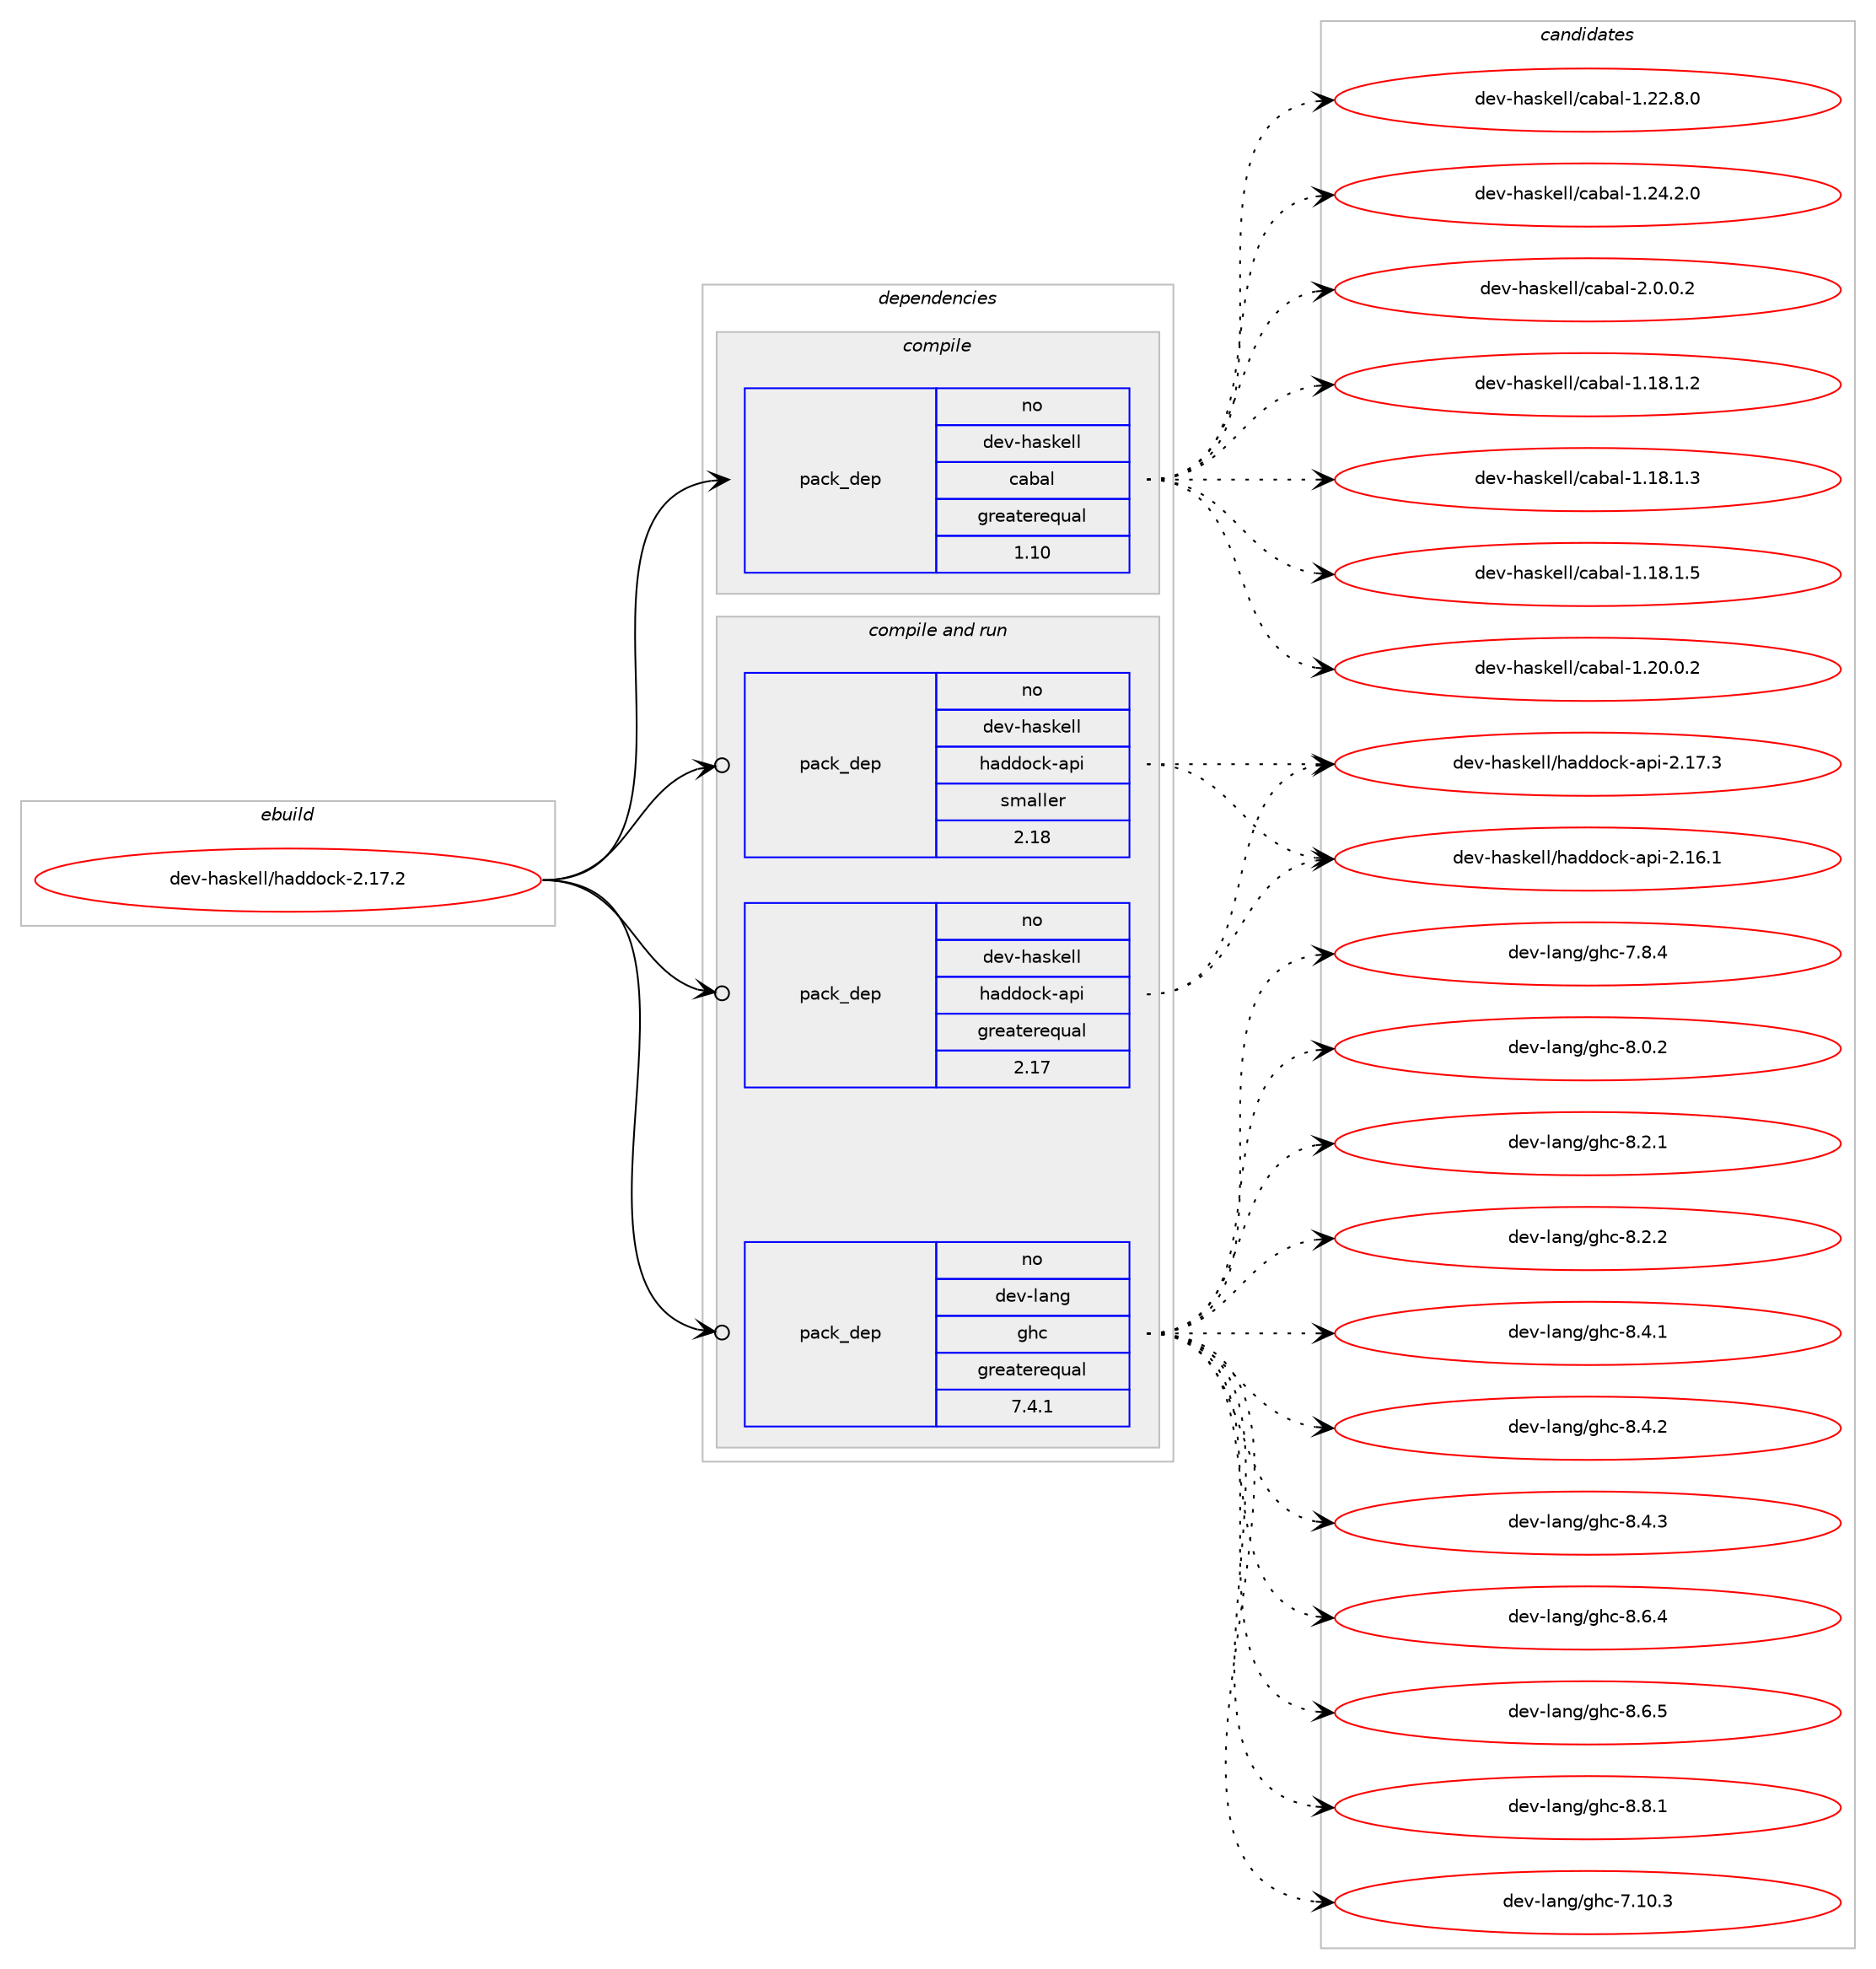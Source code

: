 digraph prolog {

# *************
# Graph options
# *************

newrank=true;
concentrate=true;
compound=true;
graph [rankdir=LR,fontname=Helvetica,fontsize=10,ranksep=1.5];#, ranksep=2.5, nodesep=0.2];
edge  [arrowhead=vee];
node  [fontname=Helvetica,fontsize=10];

# **********
# The ebuild
# **********

subgraph cluster_leftcol {
color=gray;
rank=same;
label=<<i>ebuild</i>>;
id [label="dev-haskell/haddock-2.17.2", color=red, width=4, href="../dev-haskell/haddock-2.17.2.svg"];
}

# ****************
# The dependencies
# ****************

subgraph cluster_midcol {
color=gray;
label=<<i>dependencies</i>>;
subgraph cluster_compile {
fillcolor="#eeeeee";
style=filled;
label=<<i>compile</i>>;
subgraph pack397456 {
dependency533603 [label=<<TABLE BORDER="0" CELLBORDER="1" CELLSPACING="0" CELLPADDING="4" WIDTH="220"><TR><TD ROWSPAN="6" CELLPADDING="30">pack_dep</TD></TR><TR><TD WIDTH="110">no</TD></TR><TR><TD>dev-haskell</TD></TR><TR><TD>cabal</TD></TR><TR><TD>greaterequal</TD></TR><TR><TD>1.10</TD></TR></TABLE>>, shape=none, color=blue];
}
id:e -> dependency533603:w [weight=20,style="solid",arrowhead="vee"];
}
subgraph cluster_compileandrun {
fillcolor="#eeeeee";
style=filled;
label=<<i>compile and run</i>>;
subgraph pack397457 {
dependency533604 [label=<<TABLE BORDER="0" CELLBORDER="1" CELLSPACING="0" CELLPADDING="4" WIDTH="220"><TR><TD ROWSPAN="6" CELLPADDING="30">pack_dep</TD></TR><TR><TD WIDTH="110">no</TD></TR><TR><TD>dev-haskell</TD></TR><TR><TD>haddock-api</TD></TR><TR><TD>greaterequal</TD></TR><TR><TD>2.17</TD></TR></TABLE>>, shape=none, color=blue];
}
id:e -> dependency533604:w [weight=20,style="solid",arrowhead="odotvee"];
subgraph pack397458 {
dependency533605 [label=<<TABLE BORDER="0" CELLBORDER="1" CELLSPACING="0" CELLPADDING="4" WIDTH="220"><TR><TD ROWSPAN="6" CELLPADDING="30">pack_dep</TD></TR><TR><TD WIDTH="110">no</TD></TR><TR><TD>dev-haskell</TD></TR><TR><TD>haddock-api</TD></TR><TR><TD>smaller</TD></TR><TR><TD>2.18</TD></TR></TABLE>>, shape=none, color=blue];
}
id:e -> dependency533605:w [weight=20,style="solid",arrowhead="odotvee"];
subgraph pack397459 {
dependency533606 [label=<<TABLE BORDER="0" CELLBORDER="1" CELLSPACING="0" CELLPADDING="4" WIDTH="220"><TR><TD ROWSPAN="6" CELLPADDING="30">pack_dep</TD></TR><TR><TD WIDTH="110">no</TD></TR><TR><TD>dev-lang</TD></TR><TR><TD>ghc</TD></TR><TR><TD>greaterequal</TD></TR><TR><TD>7.4.1</TD></TR></TABLE>>, shape=none, color=blue];
}
id:e -> dependency533606:w [weight=20,style="solid",arrowhead="odotvee"];
}
subgraph cluster_run {
fillcolor="#eeeeee";
style=filled;
label=<<i>run</i>>;
}
}

# **************
# The candidates
# **************

subgraph cluster_choices {
rank=same;
color=gray;
label=<<i>candidates</i>>;

subgraph choice397456 {
color=black;
nodesep=1;
choice10010111845104971151071011081084799979897108454946495646494650 [label="dev-haskell/cabal-1.18.1.2", color=red, width=4,href="../dev-haskell/cabal-1.18.1.2.svg"];
choice10010111845104971151071011081084799979897108454946495646494651 [label="dev-haskell/cabal-1.18.1.3", color=red, width=4,href="../dev-haskell/cabal-1.18.1.3.svg"];
choice10010111845104971151071011081084799979897108454946495646494653 [label="dev-haskell/cabal-1.18.1.5", color=red, width=4,href="../dev-haskell/cabal-1.18.1.5.svg"];
choice10010111845104971151071011081084799979897108454946504846484650 [label="dev-haskell/cabal-1.20.0.2", color=red, width=4,href="../dev-haskell/cabal-1.20.0.2.svg"];
choice10010111845104971151071011081084799979897108454946505046564648 [label="dev-haskell/cabal-1.22.8.0", color=red, width=4,href="../dev-haskell/cabal-1.22.8.0.svg"];
choice10010111845104971151071011081084799979897108454946505246504648 [label="dev-haskell/cabal-1.24.2.0", color=red, width=4,href="../dev-haskell/cabal-1.24.2.0.svg"];
choice100101118451049711510710110810847999798971084550464846484650 [label="dev-haskell/cabal-2.0.0.2", color=red, width=4,href="../dev-haskell/cabal-2.0.0.2.svg"];
dependency533603:e -> choice10010111845104971151071011081084799979897108454946495646494650:w [style=dotted,weight="100"];
dependency533603:e -> choice10010111845104971151071011081084799979897108454946495646494651:w [style=dotted,weight="100"];
dependency533603:e -> choice10010111845104971151071011081084799979897108454946495646494653:w [style=dotted,weight="100"];
dependency533603:e -> choice10010111845104971151071011081084799979897108454946504846484650:w [style=dotted,weight="100"];
dependency533603:e -> choice10010111845104971151071011081084799979897108454946505046564648:w [style=dotted,weight="100"];
dependency533603:e -> choice10010111845104971151071011081084799979897108454946505246504648:w [style=dotted,weight="100"];
dependency533603:e -> choice100101118451049711510710110810847999798971084550464846484650:w [style=dotted,weight="100"];
}
subgraph choice397457 {
color=black;
nodesep=1;
choice1001011184510497115107101108108471049710010011199107459711210545504649544649 [label="dev-haskell/haddock-api-2.16.1", color=red, width=4,href="../dev-haskell/haddock-api-2.16.1.svg"];
choice1001011184510497115107101108108471049710010011199107459711210545504649554651 [label="dev-haskell/haddock-api-2.17.3", color=red, width=4,href="../dev-haskell/haddock-api-2.17.3.svg"];
dependency533604:e -> choice1001011184510497115107101108108471049710010011199107459711210545504649544649:w [style=dotted,weight="100"];
dependency533604:e -> choice1001011184510497115107101108108471049710010011199107459711210545504649554651:w [style=dotted,weight="100"];
}
subgraph choice397458 {
color=black;
nodesep=1;
choice1001011184510497115107101108108471049710010011199107459711210545504649544649 [label="dev-haskell/haddock-api-2.16.1", color=red, width=4,href="../dev-haskell/haddock-api-2.16.1.svg"];
choice1001011184510497115107101108108471049710010011199107459711210545504649554651 [label="dev-haskell/haddock-api-2.17.3", color=red, width=4,href="../dev-haskell/haddock-api-2.17.3.svg"];
dependency533605:e -> choice1001011184510497115107101108108471049710010011199107459711210545504649544649:w [style=dotted,weight="100"];
dependency533605:e -> choice1001011184510497115107101108108471049710010011199107459711210545504649554651:w [style=dotted,weight="100"];
}
subgraph choice397459 {
color=black;
nodesep=1;
choice1001011184510897110103471031049945554649484651 [label="dev-lang/ghc-7.10.3", color=red, width=4,href="../dev-lang/ghc-7.10.3.svg"];
choice10010111845108971101034710310499455546564652 [label="dev-lang/ghc-7.8.4", color=red, width=4,href="../dev-lang/ghc-7.8.4.svg"];
choice10010111845108971101034710310499455646484650 [label="dev-lang/ghc-8.0.2", color=red, width=4,href="../dev-lang/ghc-8.0.2.svg"];
choice10010111845108971101034710310499455646504649 [label="dev-lang/ghc-8.2.1", color=red, width=4,href="../dev-lang/ghc-8.2.1.svg"];
choice10010111845108971101034710310499455646504650 [label="dev-lang/ghc-8.2.2", color=red, width=4,href="../dev-lang/ghc-8.2.2.svg"];
choice10010111845108971101034710310499455646524649 [label="dev-lang/ghc-8.4.1", color=red, width=4,href="../dev-lang/ghc-8.4.1.svg"];
choice10010111845108971101034710310499455646524650 [label="dev-lang/ghc-8.4.2", color=red, width=4,href="../dev-lang/ghc-8.4.2.svg"];
choice10010111845108971101034710310499455646524651 [label="dev-lang/ghc-8.4.3", color=red, width=4,href="../dev-lang/ghc-8.4.3.svg"];
choice10010111845108971101034710310499455646544652 [label="dev-lang/ghc-8.6.4", color=red, width=4,href="../dev-lang/ghc-8.6.4.svg"];
choice10010111845108971101034710310499455646544653 [label="dev-lang/ghc-8.6.5", color=red, width=4,href="../dev-lang/ghc-8.6.5.svg"];
choice10010111845108971101034710310499455646564649 [label="dev-lang/ghc-8.8.1", color=red, width=4,href="../dev-lang/ghc-8.8.1.svg"];
dependency533606:e -> choice1001011184510897110103471031049945554649484651:w [style=dotted,weight="100"];
dependency533606:e -> choice10010111845108971101034710310499455546564652:w [style=dotted,weight="100"];
dependency533606:e -> choice10010111845108971101034710310499455646484650:w [style=dotted,weight="100"];
dependency533606:e -> choice10010111845108971101034710310499455646504649:w [style=dotted,weight="100"];
dependency533606:e -> choice10010111845108971101034710310499455646504650:w [style=dotted,weight="100"];
dependency533606:e -> choice10010111845108971101034710310499455646524649:w [style=dotted,weight="100"];
dependency533606:e -> choice10010111845108971101034710310499455646524650:w [style=dotted,weight="100"];
dependency533606:e -> choice10010111845108971101034710310499455646524651:w [style=dotted,weight="100"];
dependency533606:e -> choice10010111845108971101034710310499455646544652:w [style=dotted,weight="100"];
dependency533606:e -> choice10010111845108971101034710310499455646544653:w [style=dotted,weight="100"];
dependency533606:e -> choice10010111845108971101034710310499455646564649:w [style=dotted,weight="100"];
}
}

}
